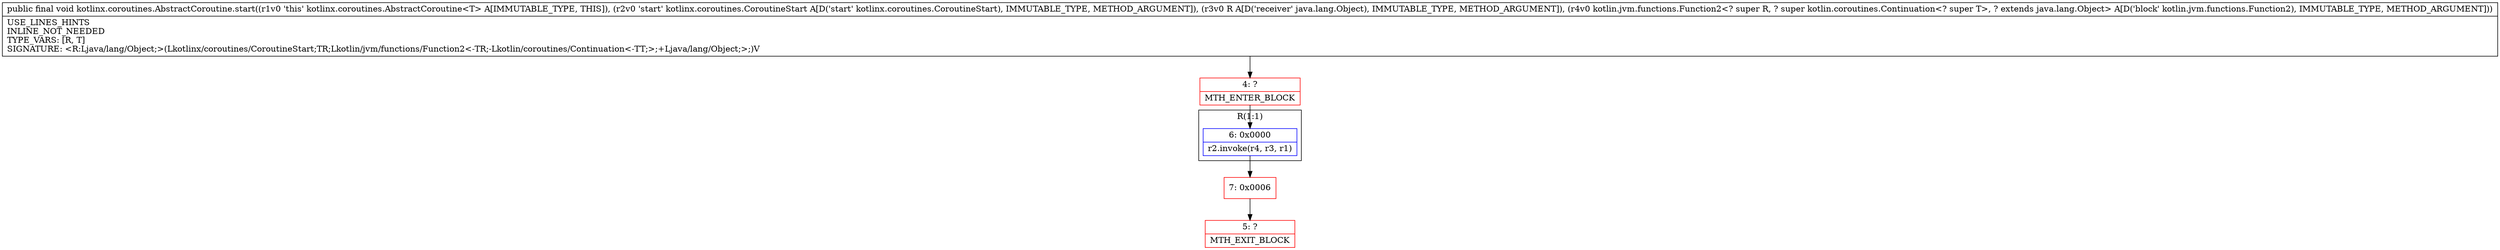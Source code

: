 digraph "CFG forkotlinx.coroutines.AbstractCoroutine.start(Lkotlinx\/coroutines\/CoroutineStart;Ljava\/lang\/Object;Lkotlin\/jvm\/functions\/Function2;)V" {
subgraph cluster_Region_145535996 {
label = "R(1:1)";
node [shape=record,color=blue];
Node_6 [shape=record,label="{6\:\ 0x0000|r2.invoke(r4, r3, r1)\l}"];
}
Node_4 [shape=record,color=red,label="{4\:\ ?|MTH_ENTER_BLOCK\l}"];
Node_7 [shape=record,color=red,label="{7\:\ 0x0006}"];
Node_5 [shape=record,color=red,label="{5\:\ ?|MTH_EXIT_BLOCK\l}"];
MethodNode[shape=record,label="{public final void kotlinx.coroutines.AbstractCoroutine.start((r1v0 'this' kotlinx.coroutines.AbstractCoroutine\<T\> A[IMMUTABLE_TYPE, THIS]), (r2v0 'start' kotlinx.coroutines.CoroutineStart A[D('start' kotlinx.coroutines.CoroutineStart), IMMUTABLE_TYPE, METHOD_ARGUMENT]), (r3v0 R A[D('receiver' java.lang.Object), IMMUTABLE_TYPE, METHOD_ARGUMENT]), (r4v0 kotlin.jvm.functions.Function2\<? super R, ? super kotlin.coroutines.Continuation\<? super T\>, ? extends java.lang.Object\> A[D('block' kotlin.jvm.functions.Function2), IMMUTABLE_TYPE, METHOD_ARGUMENT]))  | USE_LINES_HINTS\lINLINE_NOT_NEEDED\lTYPE_VARS: [R, T]\lSIGNATURE: \<R:Ljava\/lang\/Object;\>(Lkotlinx\/coroutines\/CoroutineStart;TR;Lkotlin\/jvm\/functions\/Function2\<\-TR;\-Lkotlin\/coroutines\/Continuation\<\-TT;\>;+Ljava\/lang\/Object;\>;)V\l}"];
MethodNode -> Node_4;Node_6 -> Node_7;
Node_4 -> Node_6;
Node_7 -> Node_5;
}

